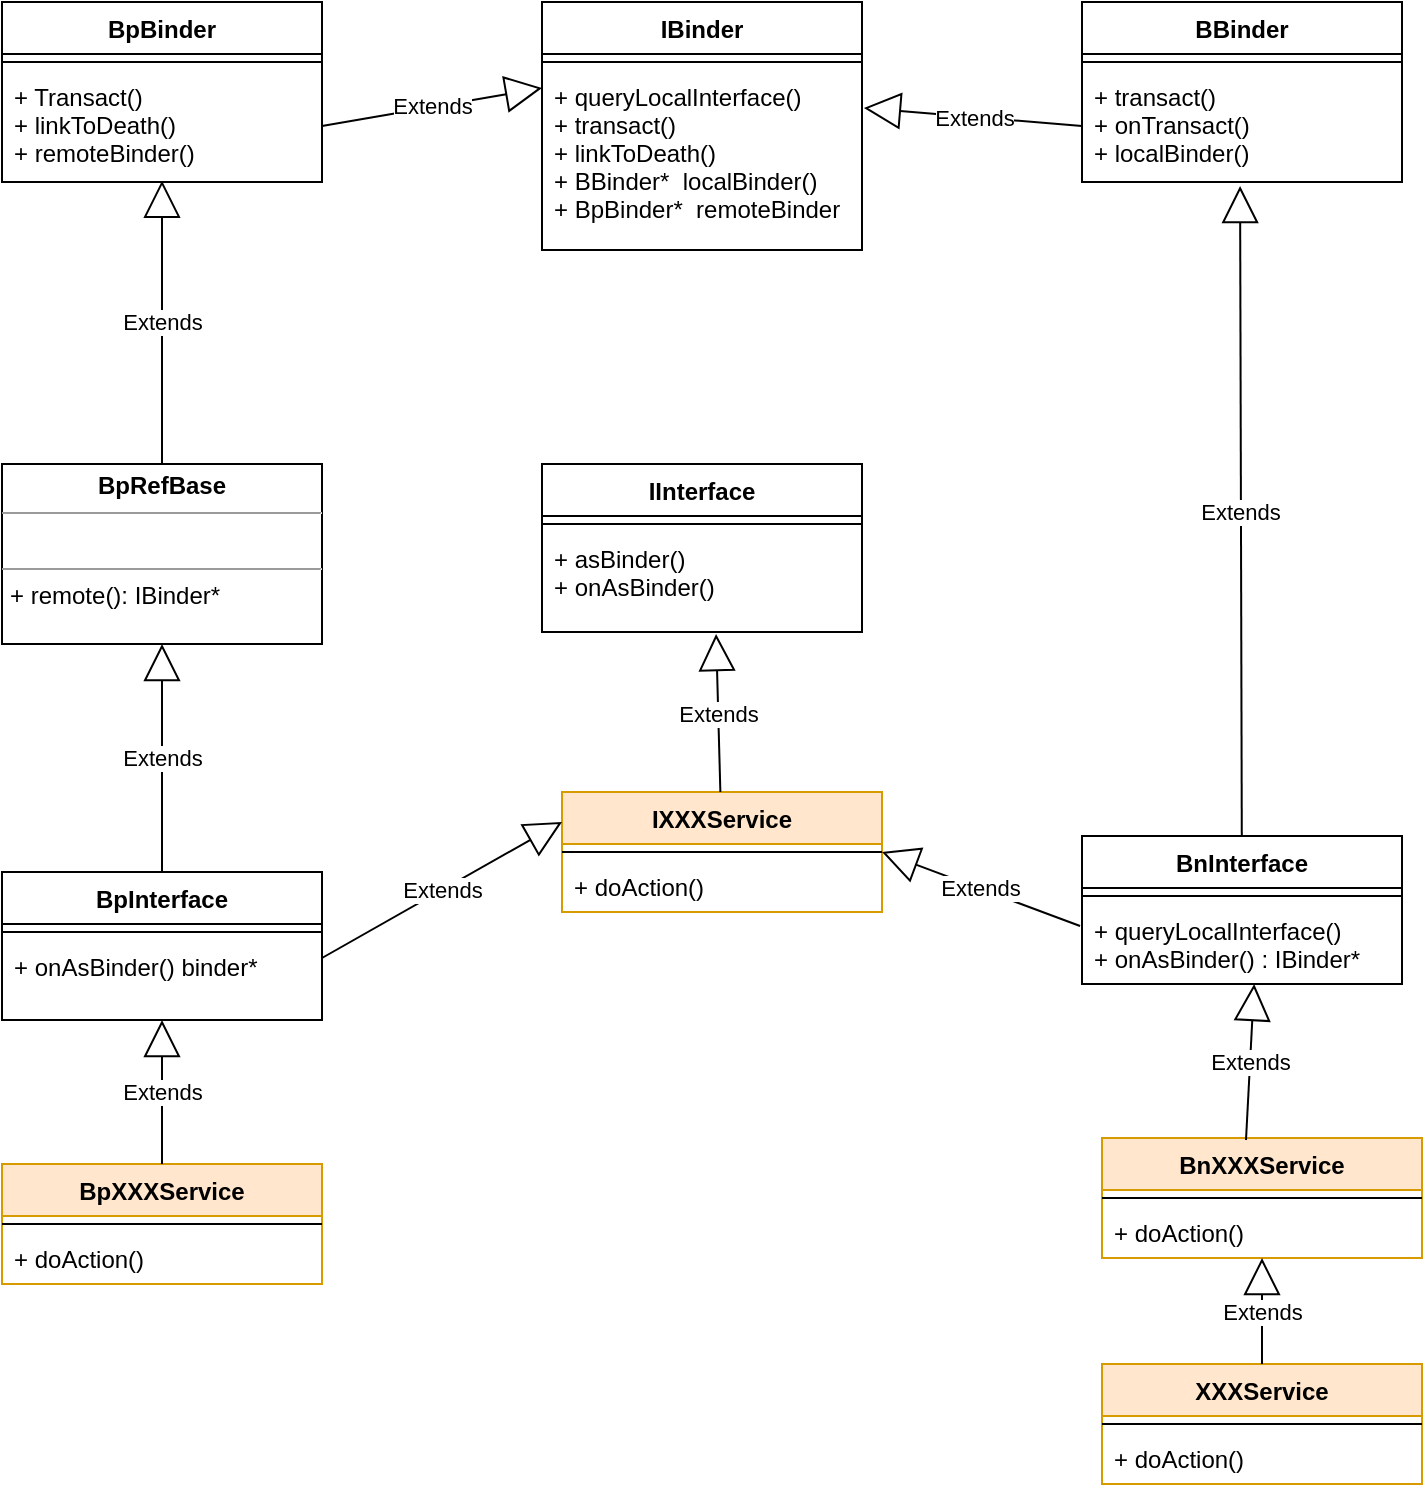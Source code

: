 <mxfile version="10.7.1" type="github"><diagram id="wURvKaP-HHOi7LxVtHhX" name="Page-1"><mxGraphModel dx="1394" dy="715" grid="1" gridSize="10" guides="1" tooltips="1" connect="1" arrows="1" fold="1" page="1" pageScale="1" pageWidth="850" pageHeight="1100" math="0" shadow="0"><root><mxCell id="0"/><mxCell id="1" parent="0"/><mxCell id="1XvnTww1lKkyvkk8hLBV-5" value="IBinder" style="swimlane;fontStyle=1;align=center;verticalAlign=top;childLayout=stackLayout;horizontal=1;startSize=26;horizontalStack=0;resizeParent=1;resizeParentMax=0;resizeLast=0;collapsible=1;marginBottom=0;" parent="1" vertex="1"><mxGeometry x="310" y="69" width="160" height="124" as="geometry"/></mxCell><mxCell id="6F38ClPS7UuBXqECn1gI-1" value="Extends" style="endArrow=block;endSize=16;endFill=0;html=1;exitX=1;exitY=0.5;exitDx=0;exitDy=0;" parent="1XvnTww1lKkyvkk8hLBV-5" source="1XvnTww1lKkyvkk8hLBV-12" edge="1"><mxGeometry width="160" relative="1" as="geometry"><mxPoint x="-110" y="43" as="sourcePoint"/><mxPoint y="43" as="targetPoint"/></mxGeometry></mxCell><mxCell id="1XvnTww1lKkyvkk8hLBV-7" value="" style="line;strokeWidth=1;fillColor=none;align=left;verticalAlign=middle;spacingTop=-1;spacingLeft=3;spacingRight=3;rotatable=0;labelPosition=right;points=[];portConstraint=eastwest;" parent="1XvnTww1lKkyvkk8hLBV-5" vertex="1"><mxGeometry y="26" width="160" height="8" as="geometry"/></mxCell><mxCell id="1XvnTww1lKkyvkk8hLBV-8" value="+ queryLocalInterface()&#10;+ transact()&#10;+ linkToDeath()&#10;+ BBinder*  localBinder()&#10;+ BpBinder*  remoteBinder" style="text;strokeColor=none;fillColor=none;align=left;verticalAlign=top;spacingLeft=4;spacingRight=4;overflow=hidden;rotatable=0;points=[[0,0.5],[1,0.5]];portConstraint=eastwest;" parent="1XvnTww1lKkyvkk8hLBV-5" vertex="1"><mxGeometry y="34" width="160" height="90" as="geometry"/></mxCell><mxCell id="1XvnTww1lKkyvkk8hLBV-9" value="BpBinder" style="swimlane;fontStyle=1;align=center;verticalAlign=top;childLayout=stackLayout;horizontal=1;startSize=26;horizontalStack=0;resizeParent=1;resizeParentMax=0;resizeLast=0;collapsible=1;marginBottom=0;" parent="1" vertex="1"><mxGeometry x="40" y="69" width="160" height="90" as="geometry"/></mxCell><mxCell id="1XvnTww1lKkyvkk8hLBV-11" value="" style="line;strokeWidth=1;fillColor=none;align=left;verticalAlign=middle;spacingTop=-1;spacingLeft=3;spacingRight=3;rotatable=0;labelPosition=right;points=[];portConstraint=eastwest;" parent="1XvnTww1lKkyvkk8hLBV-9" vertex="1"><mxGeometry y="26" width="160" height="8" as="geometry"/></mxCell><mxCell id="1XvnTww1lKkyvkk8hLBV-12" value="+ Transact()&#10;+ linkToDeath()&#10;+ remoteBinder()&#10;" style="text;strokeColor=none;fillColor=none;align=left;verticalAlign=top;spacingLeft=4;spacingRight=4;overflow=hidden;rotatable=0;points=[[0,0.5],[1,0.5]];portConstraint=eastwest;" parent="1XvnTww1lKkyvkk8hLBV-9" vertex="1"><mxGeometry y="34" width="160" height="56" as="geometry"/></mxCell><mxCell id="h3hloGffC1mUpb_YC3zD-1" value="BBinder&#10;&#10;" style="swimlane;fontStyle=1;align=center;verticalAlign=top;childLayout=stackLayout;horizontal=1;startSize=26;horizontalStack=0;resizeParent=1;resizeParentMax=0;resizeLast=0;collapsible=1;marginBottom=0;" parent="1" vertex="1"><mxGeometry x="580" y="69" width="160" height="90" as="geometry"/></mxCell><mxCell id="h3hloGffC1mUpb_YC3zD-3" value="" style="line;strokeWidth=1;fillColor=none;align=left;verticalAlign=middle;spacingTop=-1;spacingLeft=3;spacingRight=3;rotatable=0;labelPosition=right;points=[];portConstraint=eastwest;" parent="h3hloGffC1mUpb_YC3zD-1" vertex="1"><mxGeometry y="26" width="160" height="8" as="geometry"/></mxCell><mxCell id="h3hloGffC1mUpb_YC3zD-4" value="+ transact()&#10;+ onTransact()&#10;+ localBinder()&#10;" style="text;strokeColor=none;fillColor=none;align=left;verticalAlign=top;spacingLeft=4;spacingRight=4;overflow=hidden;rotatable=0;points=[[0,0.5],[1,0.5]];portConstraint=eastwest;" parent="h3hloGffC1mUpb_YC3zD-1" vertex="1"><mxGeometry y="34" width="160" height="56" as="geometry"/></mxCell><mxCell id="6F38ClPS7UuBXqECn1gI-2" value="Extends" style="endArrow=block;endSize=16;endFill=0;html=1;entryX=1.006;entryY=0.211;entryDx=0;entryDy=0;exitX=0;exitY=0.5;exitDx=0;exitDy=0;entryPerimeter=0;" parent="1" source="h3hloGffC1mUpb_YC3zD-4" target="1XvnTww1lKkyvkk8hLBV-8" edge="1"><mxGeometry width="160" relative="1" as="geometry"><mxPoint x="580" y="136" as="sourcePoint"/><mxPoint x="470" y="136" as="targetPoint"/></mxGeometry></mxCell><mxCell id="7MBTwV_X8QRFkhKn_ZTM-2" value="IInterface&#10;&#10;" style="swimlane;fontStyle=1;align=center;verticalAlign=top;childLayout=stackLayout;horizontal=1;startSize=26;horizontalStack=0;resizeParent=1;resizeParentMax=0;resizeLast=0;collapsible=1;marginBottom=0;" vertex="1" parent="1"><mxGeometry x="310" y="300" width="160" height="84" as="geometry"/></mxCell><mxCell id="7MBTwV_X8QRFkhKn_ZTM-4" value="" style="line;strokeWidth=1;fillColor=none;align=left;verticalAlign=middle;spacingTop=-1;spacingLeft=3;spacingRight=3;rotatable=0;labelPosition=right;points=[];portConstraint=eastwest;" vertex="1" parent="7MBTwV_X8QRFkhKn_ZTM-2"><mxGeometry y="26" width="160" height="8" as="geometry"/></mxCell><mxCell id="7MBTwV_X8QRFkhKn_ZTM-5" value="+ asBinder()&#10;+ onAsBinder()&#10;" style="text;strokeColor=none;fillColor=none;align=left;verticalAlign=top;spacingLeft=4;spacingRight=4;overflow=hidden;rotatable=0;points=[[0,0.5],[1,0.5]];portConstraint=eastwest;" vertex="1" parent="7MBTwV_X8QRFkhKn_ZTM-2"><mxGeometry y="34" width="160" height="50" as="geometry"/></mxCell><mxCell id="7MBTwV_X8QRFkhKn_ZTM-6" value="IXXXService" style="swimlane;fontStyle=1;align=center;verticalAlign=top;childLayout=stackLayout;horizontal=1;startSize=26;horizontalStack=0;resizeParent=1;resizeParentMax=0;resizeLast=0;collapsible=1;marginBottom=0;fillColor=#ffe6cc;strokeColor=#d79b00;" vertex="1" parent="1"><mxGeometry x="320" y="464" width="160" height="60" as="geometry"/></mxCell><mxCell id="7MBTwV_X8QRFkhKn_ZTM-8" value="" style="line;strokeWidth=1;fillColor=none;align=left;verticalAlign=middle;spacingTop=-1;spacingLeft=3;spacingRight=3;rotatable=0;labelPosition=right;points=[];portConstraint=eastwest;" vertex="1" parent="7MBTwV_X8QRFkhKn_ZTM-6"><mxGeometry y="26" width="160" height="8" as="geometry"/></mxCell><mxCell id="7MBTwV_X8QRFkhKn_ZTM-9" value="+ doAction()" style="text;strokeColor=none;fillColor=none;align=left;verticalAlign=top;spacingLeft=4;spacingRight=4;overflow=hidden;rotatable=0;points=[[0,0.5],[1,0.5]];portConstraint=eastwest;" vertex="1" parent="7MBTwV_X8QRFkhKn_ZTM-6"><mxGeometry y="34" width="160" height="26" as="geometry"/></mxCell><mxCell id="7MBTwV_X8QRFkhKn_ZTM-11" value="BnInterface" style="swimlane;fontStyle=1;align=center;verticalAlign=top;childLayout=stackLayout;horizontal=1;startSize=26;horizontalStack=0;resizeParent=1;resizeParentMax=0;resizeLast=0;collapsible=1;marginBottom=0;" vertex="1" parent="1"><mxGeometry x="580" y="486" width="160" height="74" as="geometry"/></mxCell><mxCell id="7MBTwV_X8QRFkhKn_ZTM-13" value="" style="line;strokeWidth=1;fillColor=none;align=left;verticalAlign=middle;spacingTop=-1;spacingLeft=3;spacingRight=3;rotatable=0;labelPosition=right;points=[];portConstraint=eastwest;" vertex="1" parent="7MBTwV_X8QRFkhKn_ZTM-11"><mxGeometry y="26" width="160" height="8" as="geometry"/></mxCell><mxCell id="7MBTwV_X8QRFkhKn_ZTM-14" value="+ queryLocalInterface()&#10;+ onAsBinder() : IBinder*" style="text;strokeColor=none;fillColor=none;align=left;verticalAlign=top;spacingLeft=4;spacingRight=4;overflow=hidden;rotatable=0;points=[[0,0.5],[1,0.5]];portConstraint=eastwest;" vertex="1" parent="7MBTwV_X8QRFkhKn_ZTM-11"><mxGeometry y="34" width="160" height="40" as="geometry"/></mxCell><mxCell id="7MBTwV_X8QRFkhKn_ZTM-15" value="Extends" style="endArrow=block;endSize=16;endFill=0;html=1;entryX=0.494;entryY=1.036;entryDx=0;entryDy=0;entryPerimeter=0;" edge="1" parent="1" source="7MBTwV_X8QRFkhKn_ZTM-11" target="h3hloGffC1mUpb_YC3zD-4"><mxGeometry width="160" relative="1" as="geometry"><mxPoint x="630" y="600" as="sourcePoint"/><mxPoint x="790" y="600" as="targetPoint"/></mxGeometry></mxCell><mxCell id="7MBTwV_X8QRFkhKn_ZTM-16" value="Extends" style="endArrow=block;endSize=16;endFill=0;html=1;entryX=1;entryY=0.5;entryDx=0;entryDy=0;entryPerimeter=0;exitX=-0.006;exitY=0.275;exitDx=0;exitDy=0;exitPerimeter=0;" edge="1" parent="1" source="7MBTwV_X8QRFkhKn_ZTM-14" target="7MBTwV_X8QRFkhKn_ZTM-8"><mxGeometry width="160" relative="1" as="geometry"><mxPoint x="470" y="590" as="sourcePoint"/><mxPoint x="630" y="590" as="targetPoint"/></mxGeometry></mxCell><mxCell id="7MBTwV_X8QRFkhKn_ZTM-17" value="BpInterface" style="swimlane;fontStyle=1;align=center;verticalAlign=top;childLayout=stackLayout;horizontal=1;startSize=26;horizontalStack=0;resizeParent=1;resizeParentMax=0;resizeLast=0;collapsible=1;marginBottom=0;" vertex="1" parent="1"><mxGeometry x="40" y="504" width="160" height="74" as="geometry"/></mxCell><mxCell id="7MBTwV_X8QRFkhKn_ZTM-18" value="" style="line;strokeWidth=1;fillColor=none;align=left;verticalAlign=middle;spacingTop=-1;spacingLeft=3;spacingRight=3;rotatable=0;labelPosition=right;points=[];portConstraint=eastwest;" vertex="1" parent="7MBTwV_X8QRFkhKn_ZTM-17"><mxGeometry y="26" width="160" height="8" as="geometry"/></mxCell><mxCell id="7MBTwV_X8QRFkhKn_ZTM-20" value="Extends" style="endArrow=block;endSize=16;endFill=0;html=1;entryX=0;entryY=0.25;entryDx=0;entryDy=0;" edge="1" parent="7MBTwV_X8QRFkhKn_ZTM-17" target="7MBTwV_X8QRFkhKn_ZTM-6"><mxGeometry width="160" relative="1" as="geometry"><mxPoint x="160" y="43" as="sourcePoint"/><mxPoint x="290" y="43" as="targetPoint"/></mxGeometry></mxCell><mxCell id="7MBTwV_X8QRFkhKn_ZTM-19" value="+ onAsBinder() binder*" style="text;strokeColor=none;fillColor=none;align=left;verticalAlign=top;spacingLeft=4;spacingRight=4;overflow=hidden;rotatable=0;points=[[0,0.5],[1,0.5]];portConstraint=eastwest;" vertex="1" parent="7MBTwV_X8QRFkhKn_ZTM-17"><mxGeometry y="34" width="160" height="40" as="geometry"/></mxCell><mxCell id="7MBTwV_X8QRFkhKn_ZTM-21" value="&lt;p style=&quot;margin: 0px ; margin-top: 4px ; text-align: center&quot;&gt;&lt;b&gt;BpRefBase&lt;/b&gt;&lt;/p&gt;&lt;hr size=&quot;1&quot;&gt;&lt;p style=&quot;margin: 0px ; margin-left: 4px&quot;&gt;&lt;br&gt;&lt;/p&gt;&lt;hr size=&quot;1&quot;&gt;&lt;p style=&quot;margin: 0px ; margin-left: 4px&quot;&gt;+ remote(): IBinder*&lt;/p&gt;" style="verticalAlign=top;align=left;overflow=fill;fontSize=12;fontFamily=Helvetica;html=1;" vertex="1" parent="1"><mxGeometry x="40" y="300" width="160" height="90" as="geometry"/></mxCell><mxCell id="7MBTwV_X8QRFkhKn_ZTM-23" value="Extends" style="endArrow=block;endSize=16;endFill=0;html=1;entryX=0.5;entryY=1;entryDx=0;entryDy=0;" edge="1" parent="1" source="7MBTwV_X8QRFkhKn_ZTM-17" target="7MBTwV_X8QRFkhKn_ZTM-21"><mxGeometry width="160" relative="1" as="geometry"><mxPoint x="40" y="550" as="sourcePoint"/><mxPoint x="200" y="550" as="targetPoint"/></mxGeometry></mxCell><mxCell id="7MBTwV_X8QRFkhKn_ZTM-24" value="Extends" style="endArrow=block;endSize=16;endFill=0;html=1;exitX=0.5;exitY=0;exitDx=0;exitDy=0;entryX=0.5;entryY=0.988;entryDx=0;entryDy=0;entryPerimeter=0;" edge="1" parent="1" source="7MBTwV_X8QRFkhKn_ZTM-21" target="1XvnTww1lKkyvkk8hLBV-12"><mxGeometry width="160" relative="1" as="geometry"><mxPoint x="80" y="250" as="sourcePoint"/><mxPoint x="240" y="250" as="targetPoint"/></mxGeometry></mxCell><mxCell id="7MBTwV_X8QRFkhKn_ZTM-25" value="Extends" style="endArrow=block;endSize=16;endFill=0;html=1;entryX=0.544;entryY=1.02;entryDx=0;entryDy=0;entryPerimeter=0;" edge="1" parent="1" source="7MBTwV_X8QRFkhKn_ZTM-6" target="7MBTwV_X8QRFkhKn_ZTM-5"><mxGeometry width="160" relative="1" as="geometry"><mxPoint x="397" y="460" as="sourcePoint"/><mxPoint x="510" y="430" as="targetPoint"/></mxGeometry></mxCell><mxCell id="7MBTwV_X8QRFkhKn_ZTM-26" value="BpXXXService" style="swimlane;fontStyle=1;align=center;verticalAlign=top;childLayout=stackLayout;horizontal=1;startSize=26;horizontalStack=0;resizeParent=1;resizeParentMax=0;resizeLast=0;collapsible=1;marginBottom=0;fillColor=#ffe6cc;strokeColor=#d79b00;" vertex="1" parent="1"><mxGeometry x="40" y="650" width="160" height="60" as="geometry"/></mxCell><mxCell id="7MBTwV_X8QRFkhKn_ZTM-27" value="" style="line;strokeWidth=1;fillColor=none;align=left;verticalAlign=middle;spacingTop=-1;spacingLeft=3;spacingRight=3;rotatable=0;labelPosition=right;points=[];portConstraint=eastwest;" vertex="1" parent="7MBTwV_X8QRFkhKn_ZTM-26"><mxGeometry y="26" width="160" height="8" as="geometry"/></mxCell><mxCell id="7MBTwV_X8QRFkhKn_ZTM-28" value="+ doAction()" style="text;strokeColor=none;fillColor=none;align=left;verticalAlign=top;spacingLeft=4;spacingRight=4;overflow=hidden;rotatable=0;points=[[0,0.5],[1,0.5]];portConstraint=eastwest;" vertex="1" parent="7MBTwV_X8QRFkhKn_ZTM-26"><mxGeometry y="34" width="160" height="26" as="geometry"/></mxCell><mxCell id="7MBTwV_X8QRFkhKn_ZTM-29" value="BnXXXService" style="swimlane;fontStyle=1;align=center;verticalAlign=top;childLayout=stackLayout;horizontal=1;startSize=26;horizontalStack=0;resizeParent=1;resizeParentMax=0;resizeLast=0;collapsible=1;marginBottom=0;fillColor=#ffe6cc;strokeColor=#d79b00;" vertex="1" parent="1"><mxGeometry x="590" y="637" width="160" height="60" as="geometry"/></mxCell><mxCell id="7MBTwV_X8QRFkhKn_ZTM-30" value="" style="line;strokeWidth=1;fillColor=none;align=left;verticalAlign=middle;spacingTop=-1;spacingLeft=3;spacingRight=3;rotatable=0;labelPosition=right;points=[];portConstraint=eastwest;" vertex="1" parent="7MBTwV_X8QRFkhKn_ZTM-29"><mxGeometry y="26" width="160" height="8" as="geometry"/></mxCell><mxCell id="7MBTwV_X8QRFkhKn_ZTM-31" value="+ doAction()" style="text;strokeColor=none;fillColor=none;align=left;verticalAlign=top;spacingLeft=4;spacingRight=4;overflow=hidden;rotatable=0;points=[[0,0.5],[1,0.5]];portConstraint=eastwest;" vertex="1" parent="7MBTwV_X8QRFkhKn_ZTM-29"><mxGeometry y="34" width="160" height="26" as="geometry"/></mxCell><mxCell id="7MBTwV_X8QRFkhKn_ZTM-32" value="XXXService" style="swimlane;fontStyle=1;align=center;verticalAlign=top;childLayout=stackLayout;horizontal=1;startSize=26;horizontalStack=0;resizeParent=1;resizeParentMax=0;resizeLast=0;collapsible=1;marginBottom=0;fillColor=#ffe6cc;strokeColor=#d79b00;" vertex="1" parent="1"><mxGeometry x="590" y="750" width="160" height="60" as="geometry"/></mxCell><mxCell id="7MBTwV_X8QRFkhKn_ZTM-33" value="" style="line;strokeWidth=1;fillColor=none;align=left;verticalAlign=middle;spacingTop=-1;spacingLeft=3;spacingRight=3;rotatable=0;labelPosition=right;points=[];portConstraint=eastwest;" vertex="1" parent="7MBTwV_X8QRFkhKn_ZTM-32"><mxGeometry y="26" width="160" height="8" as="geometry"/></mxCell><mxCell id="7MBTwV_X8QRFkhKn_ZTM-34" value="+ doAction()" style="text;strokeColor=none;fillColor=none;align=left;verticalAlign=top;spacingLeft=4;spacingRight=4;overflow=hidden;rotatable=0;points=[[0,0.5],[1,0.5]];portConstraint=eastwest;" vertex="1" parent="7MBTwV_X8QRFkhKn_ZTM-32"><mxGeometry y="34" width="160" height="26" as="geometry"/></mxCell><mxCell id="7MBTwV_X8QRFkhKn_ZTM-35" value="Extends" style="endArrow=block;endSize=16;endFill=0;html=1;" edge="1" parent="1" source="7MBTwV_X8QRFkhKn_ZTM-26" target="7MBTwV_X8QRFkhKn_ZTM-19"><mxGeometry width="160" relative="1" as="geometry"><mxPoint x="70" y="770" as="sourcePoint"/><mxPoint x="230" y="770" as="targetPoint"/></mxGeometry></mxCell><mxCell id="7MBTwV_X8QRFkhKn_ZTM-36" value="Extends" style="endArrow=block;endSize=16;endFill=0;html=1;entryX=0.538;entryY=1;entryDx=0;entryDy=0;entryPerimeter=0;exitX=0.45;exitY=0.017;exitDx=0;exitDy=0;exitPerimeter=0;" edge="1" parent="1" source="7MBTwV_X8QRFkhKn_ZTM-29" target="7MBTwV_X8QRFkhKn_ZTM-14"><mxGeometry width="160" relative="1" as="geometry"><mxPoint x="520" y="600" as="sourcePoint"/><mxPoint x="680" y="600" as="targetPoint"/></mxGeometry></mxCell><mxCell id="7MBTwV_X8QRFkhKn_ZTM-37" value="Extends" style="endArrow=block;endSize=16;endFill=0;html=1;exitX=0.5;exitY=0;exitDx=0;exitDy=0;" edge="1" parent="1" source="7MBTwV_X8QRFkhKn_ZTM-32" target="7MBTwV_X8QRFkhKn_ZTM-31"><mxGeometry width="160" relative="1" as="geometry"><mxPoint x="520" y="720" as="sourcePoint"/><mxPoint x="680" y="720" as="targetPoint"/></mxGeometry></mxCell></root></mxGraphModel></diagram></mxfile>